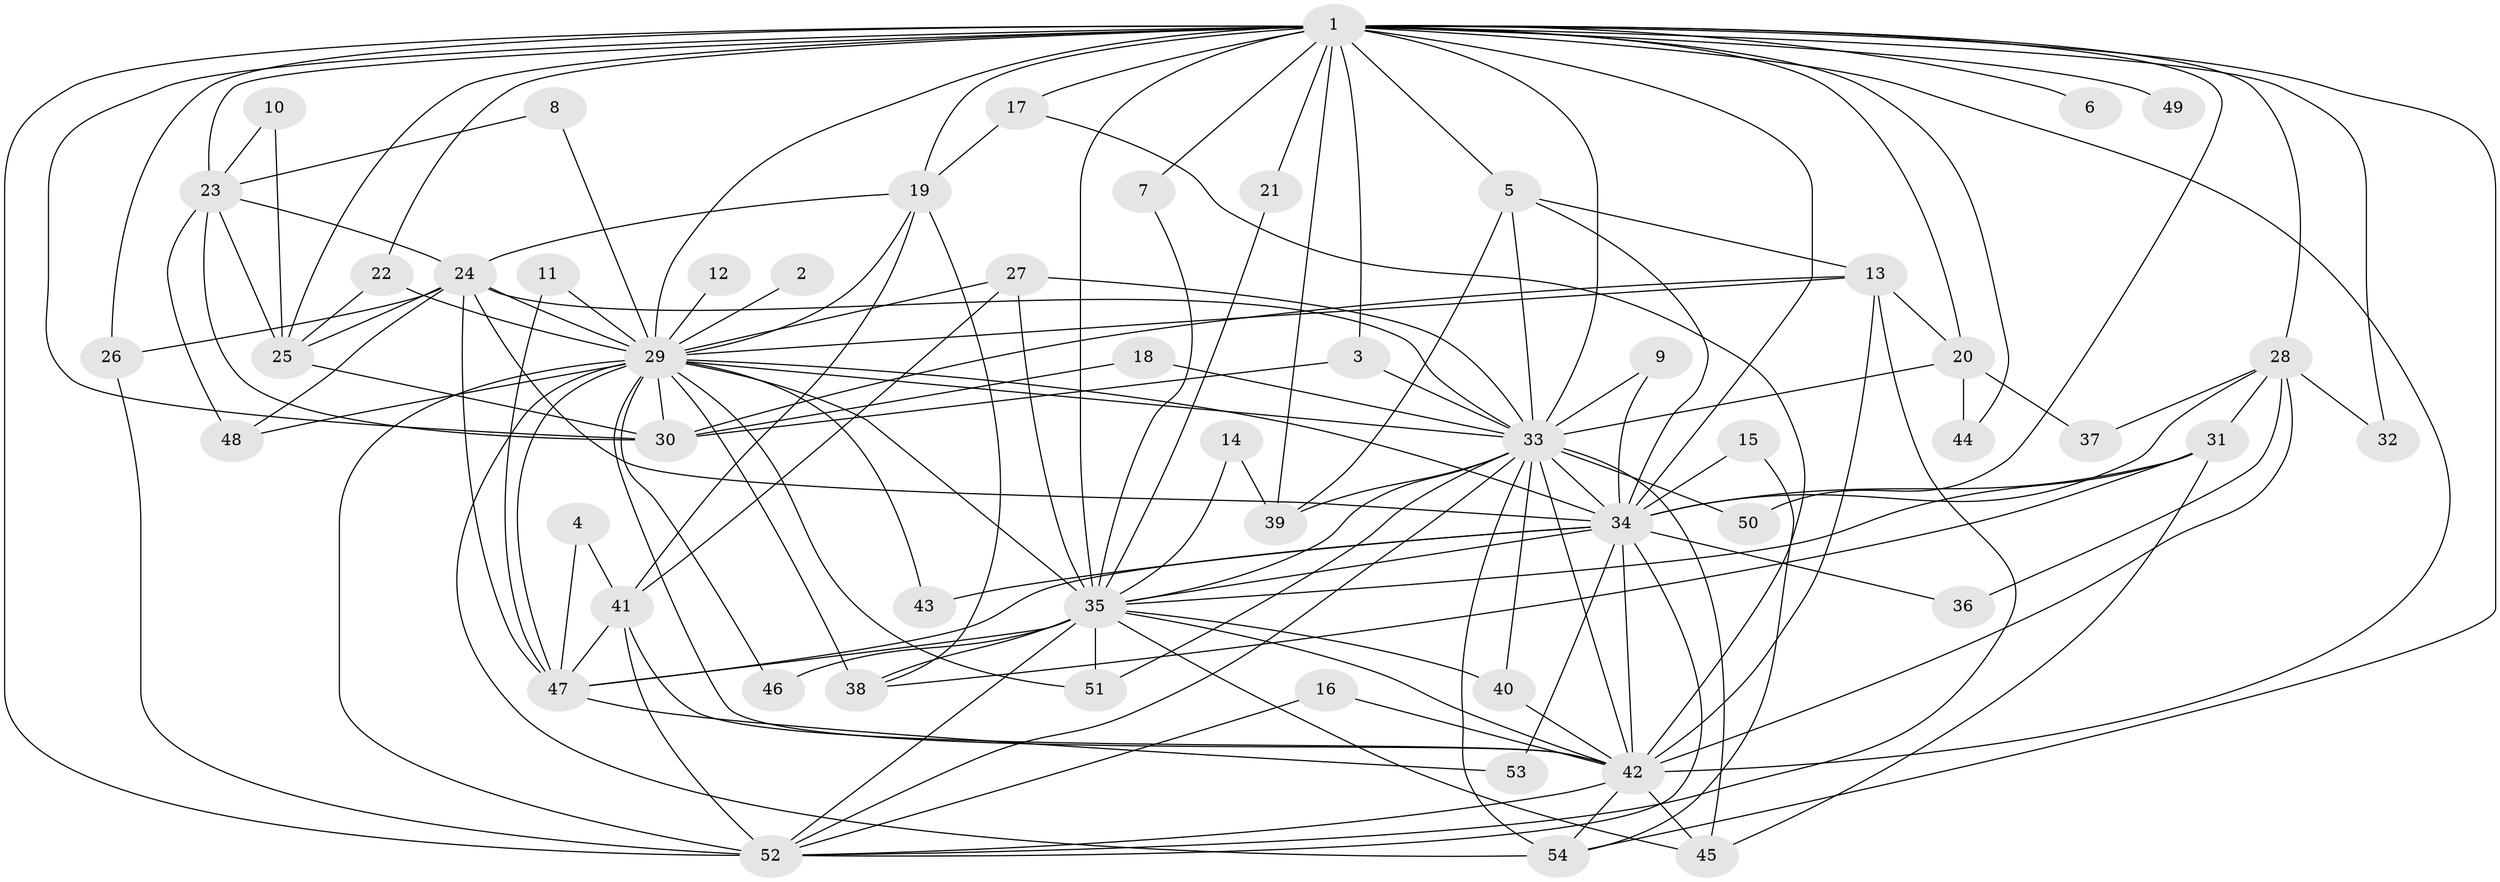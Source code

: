 // original degree distribution, {30: 0.009259259259259259, 24: 0.009259259259259259, 19: 0.009259259259259259, 25: 0.009259259259259259, 16: 0.018518518518518517, 15: 0.018518518518518517, 18: 0.009259259259259259, 20: 0.009259259259259259, 5: 0.07407407407407407, 3: 0.17592592592592593, 6: 0.027777777777777776, 8: 0.018518518518518517, 2: 0.5277777777777778, 7: 0.009259259259259259, 4: 0.07407407407407407}
// Generated by graph-tools (version 1.1) at 2025/49/03/09/25 03:49:37]
// undirected, 54 vertices, 143 edges
graph export_dot {
graph [start="1"]
  node [color=gray90,style=filled];
  1;
  2;
  3;
  4;
  5;
  6;
  7;
  8;
  9;
  10;
  11;
  12;
  13;
  14;
  15;
  16;
  17;
  18;
  19;
  20;
  21;
  22;
  23;
  24;
  25;
  26;
  27;
  28;
  29;
  30;
  31;
  32;
  33;
  34;
  35;
  36;
  37;
  38;
  39;
  40;
  41;
  42;
  43;
  44;
  45;
  46;
  47;
  48;
  49;
  50;
  51;
  52;
  53;
  54;
  1 -- 3 [weight=1.0];
  1 -- 5 [weight=1.0];
  1 -- 6 [weight=2.0];
  1 -- 7 [weight=1.0];
  1 -- 17 [weight=1.0];
  1 -- 19 [weight=1.0];
  1 -- 20 [weight=1.0];
  1 -- 21 [weight=1.0];
  1 -- 22 [weight=2.0];
  1 -- 23 [weight=2.0];
  1 -- 25 [weight=1.0];
  1 -- 26 [weight=1.0];
  1 -- 28 [weight=2.0];
  1 -- 29 [weight=5.0];
  1 -- 30 [weight=1.0];
  1 -- 32 [weight=1.0];
  1 -- 33 [weight=4.0];
  1 -- 34 [weight=4.0];
  1 -- 35 [weight=4.0];
  1 -- 39 [weight=2.0];
  1 -- 42 [weight=4.0];
  1 -- 44 [weight=1.0];
  1 -- 49 [weight=2.0];
  1 -- 50 [weight=2.0];
  1 -- 52 [weight=5.0];
  1 -- 54 [weight=1.0];
  2 -- 29 [weight=1.0];
  3 -- 30 [weight=1.0];
  3 -- 33 [weight=1.0];
  4 -- 41 [weight=1.0];
  4 -- 47 [weight=1.0];
  5 -- 13 [weight=1.0];
  5 -- 33 [weight=1.0];
  5 -- 34 [weight=1.0];
  5 -- 39 [weight=1.0];
  7 -- 35 [weight=1.0];
  8 -- 23 [weight=1.0];
  8 -- 29 [weight=1.0];
  9 -- 33 [weight=1.0];
  9 -- 34 [weight=1.0];
  10 -- 23 [weight=1.0];
  10 -- 25 [weight=1.0];
  11 -- 29 [weight=1.0];
  11 -- 47 [weight=1.0];
  12 -- 29 [weight=1.0];
  13 -- 20 [weight=1.0];
  13 -- 29 [weight=1.0];
  13 -- 30 [weight=1.0];
  13 -- 42 [weight=1.0];
  13 -- 52 [weight=2.0];
  14 -- 35 [weight=1.0];
  14 -- 39 [weight=1.0];
  15 -- 34 [weight=1.0];
  15 -- 54 [weight=1.0];
  16 -- 42 [weight=1.0];
  16 -- 52 [weight=1.0];
  17 -- 19 [weight=1.0];
  17 -- 42 [weight=1.0];
  18 -- 30 [weight=1.0];
  18 -- 33 [weight=1.0];
  19 -- 24 [weight=1.0];
  19 -- 29 [weight=1.0];
  19 -- 38 [weight=1.0];
  19 -- 41 [weight=1.0];
  20 -- 33 [weight=1.0];
  20 -- 37 [weight=1.0];
  20 -- 44 [weight=1.0];
  21 -- 35 [weight=1.0];
  22 -- 25 [weight=1.0];
  22 -- 29 [weight=2.0];
  23 -- 24 [weight=1.0];
  23 -- 25 [weight=1.0];
  23 -- 30 [weight=1.0];
  23 -- 48 [weight=1.0];
  24 -- 25 [weight=1.0];
  24 -- 26 [weight=1.0];
  24 -- 29 [weight=1.0];
  24 -- 33 [weight=1.0];
  24 -- 34 [weight=1.0];
  24 -- 47 [weight=1.0];
  24 -- 48 [weight=1.0];
  25 -- 30 [weight=1.0];
  26 -- 52 [weight=1.0];
  27 -- 29 [weight=1.0];
  27 -- 33 [weight=1.0];
  27 -- 35 [weight=2.0];
  27 -- 41 [weight=1.0];
  28 -- 31 [weight=1.0];
  28 -- 32 [weight=1.0];
  28 -- 34 [weight=1.0];
  28 -- 36 [weight=2.0];
  28 -- 37 [weight=1.0];
  28 -- 42 [weight=1.0];
  29 -- 30 [weight=1.0];
  29 -- 33 [weight=1.0];
  29 -- 34 [weight=1.0];
  29 -- 35 [weight=1.0];
  29 -- 38 [weight=1.0];
  29 -- 42 [weight=1.0];
  29 -- 43 [weight=1.0];
  29 -- 46 [weight=1.0];
  29 -- 47 [weight=1.0];
  29 -- 48 [weight=1.0];
  29 -- 51 [weight=1.0];
  29 -- 52 [weight=1.0];
  29 -- 54 [weight=2.0];
  31 -- 34 [weight=1.0];
  31 -- 35 [weight=1.0];
  31 -- 38 [weight=1.0];
  31 -- 45 [weight=1.0];
  33 -- 34 [weight=1.0];
  33 -- 35 [weight=2.0];
  33 -- 39 [weight=1.0];
  33 -- 40 [weight=1.0];
  33 -- 42 [weight=2.0];
  33 -- 45 [weight=1.0];
  33 -- 50 [weight=1.0];
  33 -- 51 [weight=1.0];
  33 -- 52 [weight=1.0];
  33 -- 54 [weight=1.0];
  34 -- 35 [weight=1.0];
  34 -- 36 [weight=2.0];
  34 -- 42 [weight=1.0];
  34 -- 43 [weight=1.0];
  34 -- 47 [weight=1.0];
  34 -- 52 [weight=1.0];
  34 -- 53 [weight=1.0];
  35 -- 38 [weight=1.0];
  35 -- 40 [weight=1.0];
  35 -- 42 [weight=1.0];
  35 -- 45 [weight=1.0];
  35 -- 46 [weight=1.0];
  35 -- 47 [weight=2.0];
  35 -- 51 [weight=1.0];
  35 -- 52 [weight=2.0];
  40 -- 42 [weight=1.0];
  41 -- 42 [weight=1.0];
  41 -- 47 [weight=1.0];
  41 -- 52 [weight=1.0];
  42 -- 45 [weight=1.0];
  42 -- 52 [weight=1.0];
  42 -- 54 [weight=1.0];
  47 -- 53 [weight=1.0];
}
